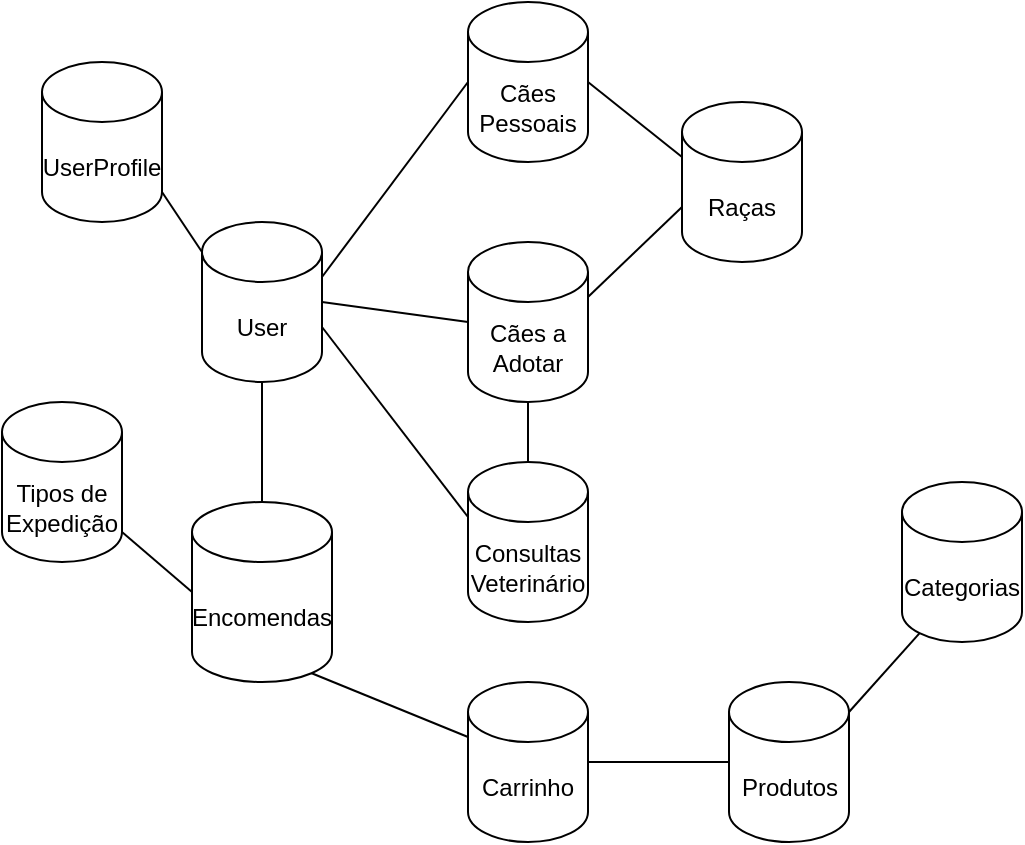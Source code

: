 <mxfile version="20.3.3" type="device"><diagram id="5BMplioEMe0cgJ_dKB8U" name="Página-1"><mxGraphModel dx="903" dy="614" grid="1" gridSize="10" guides="1" tooltips="1" connect="1" arrows="1" fold="1" page="1" pageScale="1" pageWidth="827" pageHeight="1169" math="0" shadow="0"><root><mxCell id="0"/><mxCell id="1" parent="0"/><mxCell id="K6XvaOnURvjCloKT0Pre-1" value="User" style="shape=cylinder3;whiteSpace=wrap;html=1;boundedLbl=1;backgroundOutline=1;size=15;" parent="1" vertex="1"><mxGeometry x="120" y="120" width="60" height="80" as="geometry"/></mxCell><mxCell id="K6XvaOnURvjCloKT0Pre-2" value="UserProfile" style="shape=cylinder3;whiteSpace=wrap;html=1;boundedLbl=1;backgroundOutline=1;size=15;" parent="1" vertex="1"><mxGeometry x="40" y="40" width="60" height="80" as="geometry"/></mxCell><mxCell id="K6XvaOnURvjCloKT0Pre-3" value="Cães a Adotar" style="shape=cylinder3;whiteSpace=wrap;html=1;boundedLbl=1;backgroundOutline=1;size=15;" parent="1" vertex="1"><mxGeometry x="253" y="130" width="60" height="80" as="geometry"/></mxCell><mxCell id="K6XvaOnURvjCloKT0Pre-4" value="Cães&lt;br&gt;Pessoais" style="shape=cylinder3;whiteSpace=wrap;html=1;boundedLbl=1;backgroundOutline=1;size=15;" parent="1" vertex="1"><mxGeometry x="253" y="10" width="60" height="80" as="geometry"/></mxCell><mxCell id="K6XvaOnURvjCloKT0Pre-5" value="Raças" style="shape=cylinder3;whiteSpace=wrap;html=1;boundedLbl=1;backgroundOutline=1;size=15;" parent="1" vertex="1"><mxGeometry x="360" y="60" width="60" height="80" as="geometry"/></mxCell><mxCell id="K6XvaOnURvjCloKT0Pre-7" value="Consultas&lt;br&gt;Veterinário" style="shape=cylinder3;whiteSpace=wrap;html=1;boundedLbl=1;backgroundOutline=1;size=15;" parent="1" vertex="1"><mxGeometry x="253" y="240" width="60" height="80" as="geometry"/></mxCell><mxCell id="K6XvaOnURvjCloKT0Pre-8" value="" style="endArrow=none;html=1;rounded=0;exitX=1;exitY=1;exitDx=0;exitDy=-15;exitPerimeter=0;entryX=0;entryY=0;entryDx=0;entryDy=15;entryPerimeter=0;" parent="1" source="K6XvaOnURvjCloKT0Pre-2" target="K6XvaOnURvjCloKT0Pre-1" edge="1"><mxGeometry width="50" height="50" relative="1" as="geometry"><mxPoint x="390" y="390" as="sourcePoint"/><mxPoint x="440" y="340" as="targetPoint"/></mxGeometry></mxCell><mxCell id="K6XvaOnURvjCloKT0Pre-9" value="" style="endArrow=none;html=1;rounded=0;exitX=1;exitY=0;exitDx=0;exitDy=27.5;exitPerimeter=0;entryX=0;entryY=0.5;entryDx=0;entryDy=0;entryPerimeter=0;" parent="1" source="K6XvaOnURvjCloKT0Pre-1" target="K6XvaOnURvjCloKT0Pre-4" edge="1"><mxGeometry width="50" height="50" relative="1" as="geometry"><mxPoint x="390" y="390" as="sourcePoint"/><mxPoint x="440" y="340" as="targetPoint"/></mxGeometry></mxCell><mxCell id="K6XvaOnURvjCloKT0Pre-10" value="" style="endArrow=none;html=1;rounded=0;exitX=1;exitY=0.5;exitDx=0;exitDy=0;exitPerimeter=0;entryX=0;entryY=0.5;entryDx=0;entryDy=0;entryPerimeter=0;" parent="1" source="K6XvaOnURvjCloKT0Pre-1" target="K6XvaOnURvjCloKT0Pre-3" edge="1"><mxGeometry width="50" height="50" relative="1" as="geometry"><mxPoint x="390" y="350" as="sourcePoint"/><mxPoint x="440" y="300" as="targetPoint"/></mxGeometry></mxCell><mxCell id="K6XvaOnURvjCloKT0Pre-11" value="" style="endArrow=none;html=1;rounded=0;exitX=1;exitY=0;exitDx=0;exitDy=52.5;exitPerimeter=0;entryX=0;entryY=0;entryDx=0;entryDy=27.5;entryPerimeter=0;" parent="1" source="K6XvaOnURvjCloKT0Pre-1" target="K6XvaOnURvjCloKT0Pre-7" edge="1"><mxGeometry width="50" height="50" relative="1" as="geometry"><mxPoint x="390" y="350" as="sourcePoint"/><mxPoint x="440" y="300" as="targetPoint"/></mxGeometry></mxCell><mxCell id="K6XvaOnURvjCloKT0Pre-13" value="" style="endArrow=none;html=1;rounded=0;exitX=0.5;exitY=1;exitDx=0;exitDy=0;exitPerimeter=0;entryX=0.5;entryY=0;entryDx=0;entryDy=0;entryPerimeter=0;" parent="1" source="K6XvaOnURvjCloKT0Pre-3" target="K6XvaOnURvjCloKT0Pre-7" edge="1"><mxGeometry width="50" height="50" relative="1" as="geometry"><mxPoint x="390" y="350" as="sourcePoint"/><mxPoint x="440" y="300" as="targetPoint"/></mxGeometry></mxCell><mxCell id="K6XvaOnURvjCloKT0Pre-14" value="" style="endArrow=none;html=1;rounded=0;exitX=1;exitY=0;exitDx=0;exitDy=27.5;exitPerimeter=0;entryX=0;entryY=0;entryDx=0;entryDy=52.5;entryPerimeter=0;" parent="1" source="K6XvaOnURvjCloKT0Pre-3" target="K6XvaOnURvjCloKT0Pre-5" edge="1"><mxGeometry width="50" height="50" relative="1" as="geometry"><mxPoint x="390" y="350" as="sourcePoint"/><mxPoint x="440" y="300" as="targetPoint"/></mxGeometry></mxCell><mxCell id="K6XvaOnURvjCloKT0Pre-15" value="" style="endArrow=none;html=1;rounded=0;exitX=1;exitY=0.5;exitDx=0;exitDy=0;exitPerimeter=0;entryX=0;entryY=0;entryDx=0;entryDy=27.5;entryPerimeter=0;" parent="1" source="K6XvaOnURvjCloKT0Pre-4" target="K6XvaOnURvjCloKT0Pre-5" edge="1"><mxGeometry width="50" height="50" relative="1" as="geometry"><mxPoint x="390" y="350" as="sourcePoint"/><mxPoint x="440" y="300" as="targetPoint"/></mxGeometry></mxCell><mxCell id="K6XvaOnURvjCloKT0Pre-16" value="Encomendas" style="shape=cylinder3;whiteSpace=wrap;html=1;boundedLbl=1;backgroundOutline=1;size=15;" parent="1" vertex="1"><mxGeometry x="115" y="260" width="70" height="90" as="geometry"/></mxCell><mxCell id="K6XvaOnURvjCloKT0Pre-17" value="Carrinho" style="shape=cylinder3;whiteSpace=wrap;html=1;boundedLbl=1;backgroundOutline=1;size=15;" parent="1" vertex="1"><mxGeometry x="253" y="350" width="60" height="80" as="geometry"/></mxCell><mxCell id="K6XvaOnURvjCloKT0Pre-18" value="Produtos" style="shape=cylinder3;whiteSpace=wrap;html=1;boundedLbl=1;backgroundOutline=1;size=15;" parent="1" vertex="1"><mxGeometry x="383.5" y="350" width="60" height="80" as="geometry"/></mxCell><mxCell id="K6XvaOnURvjCloKT0Pre-19" value="" style="endArrow=none;html=1;rounded=0;exitX=0.5;exitY=1;exitDx=0;exitDy=0;exitPerimeter=0;entryX=0.5;entryY=0;entryDx=0;entryDy=0;entryPerimeter=0;" parent="1" source="K6XvaOnURvjCloKT0Pre-1" target="K6XvaOnURvjCloKT0Pre-16" edge="1"><mxGeometry width="50" height="50" relative="1" as="geometry"><mxPoint x="490" y="360" as="sourcePoint"/><mxPoint x="540" y="310" as="targetPoint"/></mxGeometry></mxCell><mxCell id="K6XvaOnURvjCloKT0Pre-20" value="" style="endArrow=none;html=1;rounded=0;exitX=0.855;exitY=1;exitDx=0;exitDy=-4.35;exitPerimeter=0;entryX=0;entryY=0;entryDx=0;entryDy=27.5;entryPerimeter=0;" parent="1" source="K6XvaOnURvjCloKT0Pre-16" target="K6XvaOnURvjCloKT0Pre-17" edge="1"><mxGeometry width="50" height="50" relative="1" as="geometry"><mxPoint x="490" y="360" as="sourcePoint"/><mxPoint x="540" y="310" as="targetPoint"/></mxGeometry></mxCell><mxCell id="K6XvaOnURvjCloKT0Pre-21" value="" style="endArrow=none;html=1;rounded=0;exitX=1;exitY=0.5;exitDx=0;exitDy=0;exitPerimeter=0;entryX=0;entryY=0.5;entryDx=0;entryDy=0;entryPerimeter=0;" parent="1" source="K6XvaOnURvjCloKT0Pre-17" target="K6XvaOnURvjCloKT0Pre-18" edge="1"><mxGeometry width="50" height="50" relative="1" as="geometry"><mxPoint x="490" y="360" as="sourcePoint"/><mxPoint x="540" y="310" as="targetPoint"/></mxGeometry></mxCell><mxCell id="K6XvaOnURvjCloKT0Pre-22" value="Tipos de&lt;br&gt;Expedição" style="shape=cylinder3;whiteSpace=wrap;html=1;boundedLbl=1;backgroundOutline=1;size=15;" parent="1" vertex="1"><mxGeometry x="20" y="210" width="60" height="80" as="geometry"/></mxCell><mxCell id="K6XvaOnURvjCloKT0Pre-23" value="" style="endArrow=none;html=1;rounded=0;exitX=1;exitY=1;exitDx=0;exitDy=-15;exitPerimeter=0;entryX=0;entryY=0.5;entryDx=0;entryDy=0;entryPerimeter=0;" parent="1" source="K6XvaOnURvjCloKT0Pre-22" target="K6XvaOnURvjCloKT0Pre-16" edge="1"><mxGeometry width="50" height="50" relative="1" as="geometry"><mxPoint x="490" y="360" as="sourcePoint"/><mxPoint x="540" y="310" as="targetPoint"/></mxGeometry></mxCell><mxCell id="zclZ8LpWbTOnAwrAIg7P-1" value="Categorias" style="shape=cylinder3;whiteSpace=wrap;html=1;boundedLbl=1;backgroundOutline=1;size=15;" vertex="1" parent="1"><mxGeometry x="470" y="250" width="60" height="80" as="geometry"/></mxCell><mxCell id="zclZ8LpWbTOnAwrAIg7P-2" value="" style="endArrow=none;html=1;rounded=0;exitX=1;exitY=0;exitDx=0;exitDy=15;exitPerimeter=0;entryX=0.145;entryY=1;entryDx=0;entryDy=-4.35;entryPerimeter=0;" edge="1" parent="1" source="K6XvaOnURvjCloKT0Pre-18" target="zclZ8LpWbTOnAwrAIg7P-1"><mxGeometry width="50" height="50" relative="1" as="geometry"><mxPoint x="420" y="340" as="sourcePoint"/><mxPoint x="470" y="290" as="targetPoint"/></mxGeometry></mxCell></root></mxGraphModel></diagram></mxfile>